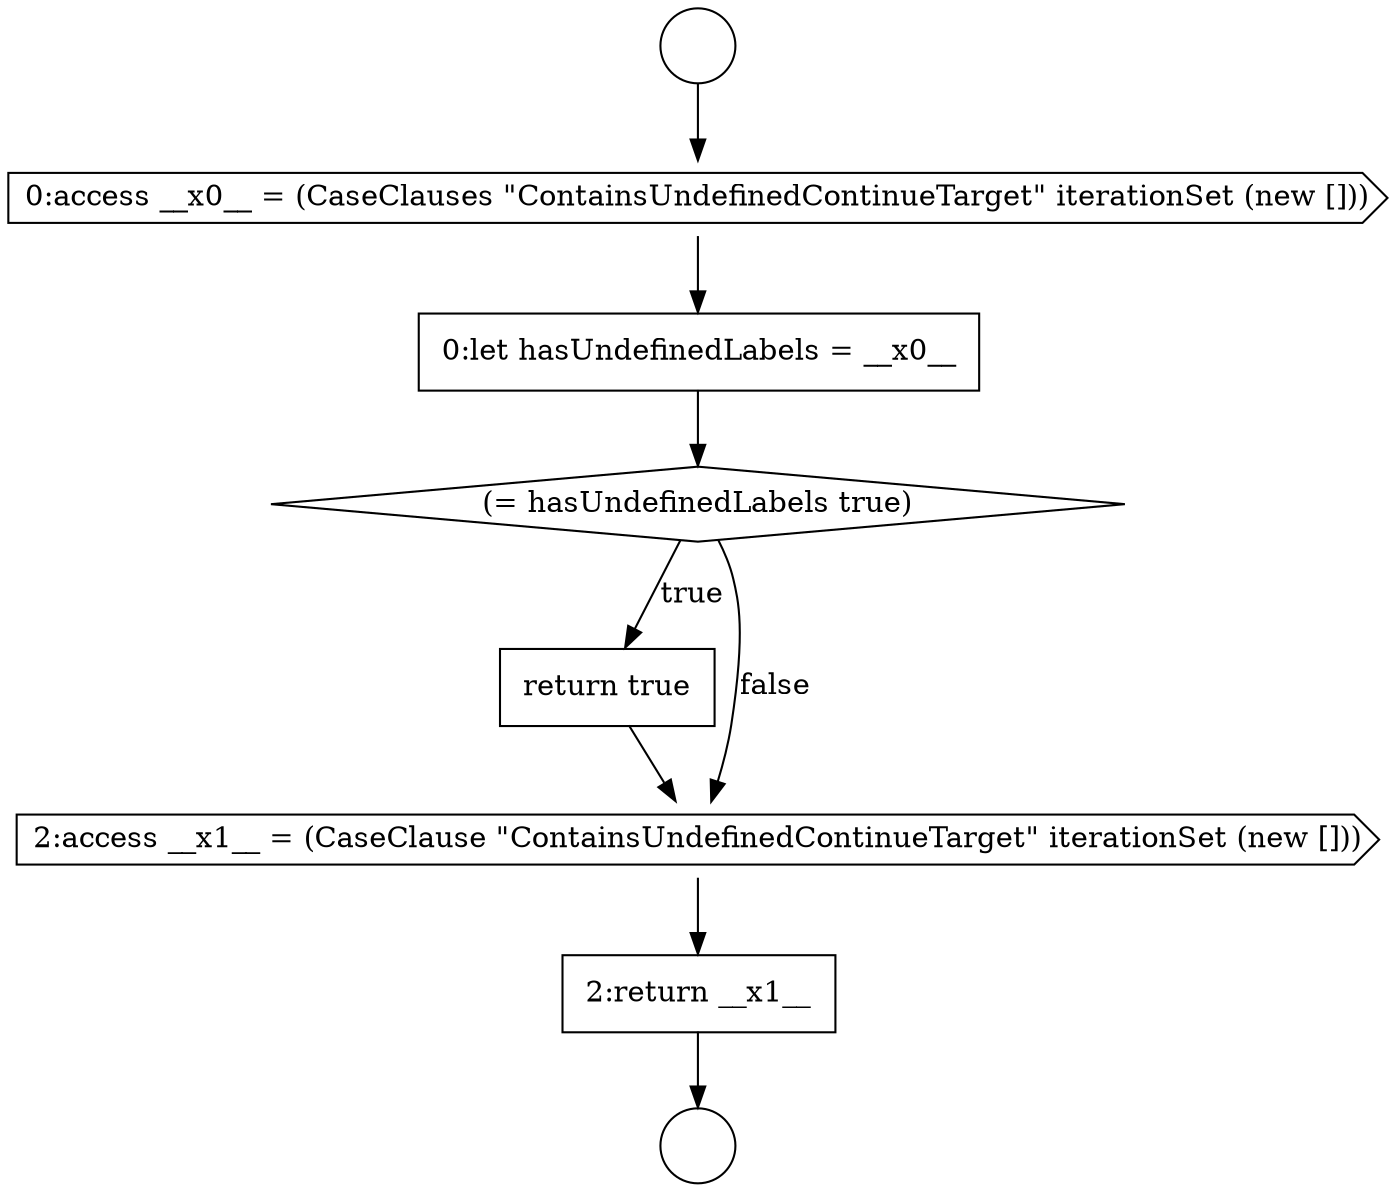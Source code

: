 digraph {
  node7349 [shape=none, margin=0, label=<<font color="black">
    <table border="0" cellborder="1" cellspacing="0" cellpadding="10">
      <tr><td align="left">0:let hasUndefinedLabels = __x0__</td></tr>
    </table>
  </font>> color="black" fillcolor="white" style=filled]
  node7353 [shape=none, margin=0, label=<<font color="black">
    <table border="0" cellborder="1" cellspacing="0" cellpadding="10">
      <tr><td align="left">2:return __x1__</td></tr>
    </table>
  </font>> color="black" fillcolor="white" style=filled]
  node7346 [shape=circle label=" " color="black" fillcolor="white" style=filled]
  node7350 [shape=diamond, label=<<font color="black">(= hasUndefinedLabels true)</font>> color="black" fillcolor="white" style=filled]
  node7347 [shape=circle label=" " color="black" fillcolor="white" style=filled]
  node7351 [shape=none, margin=0, label=<<font color="black">
    <table border="0" cellborder="1" cellspacing="0" cellpadding="10">
      <tr><td align="left">return true</td></tr>
    </table>
  </font>> color="black" fillcolor="white" style=filled]
  node7348 [shape=cds, label=<<font color="black">0:access __x0__ = (CaseClauses &quot;ContainsUndefinedContinueTarget&quot; iterationSet (new []))</font>> color="black" fillcolor="white" style=filled]
  node7352 [shape=cds, label=<<font color="black">2:access __x1__ = (CaseClause &quot;ContainsUndefinedContinueTarget&quot; iterationSet (new []))</font>> color="black" fillcolor="white" style=filled]
  node7348 -> node7349 [ color="black"]
  node7352 -> node7353 [ color="black"]
  node7353 -> node7347 [ color="black"]
  node7349 -> node7350 [ color="black"]
  node7351 -> node7352 [ color="black"]
  node7346 -> node7348 [ color="black"]
  node7350 -> node7351 [label=<<font color="black">true</font>> color="black"]
  node7350 -> node7352 [label=<<font color="black">false</font>> color="black"]
}
